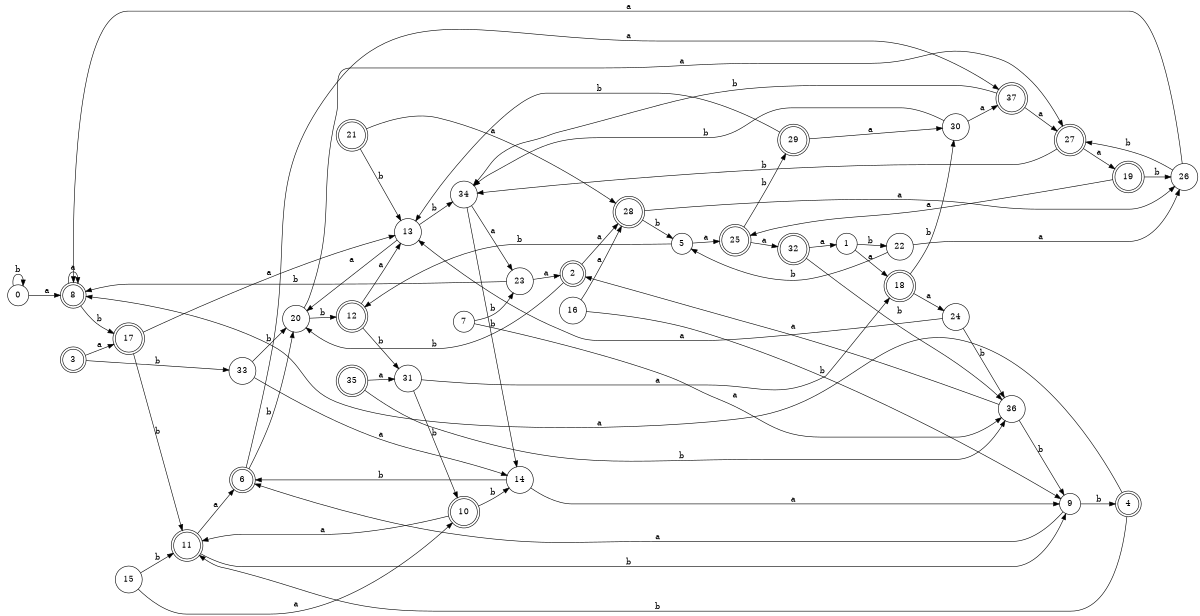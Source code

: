digraph n31_3 {
__start0 [label="" shape="none"];

rankdir=LR;
size="8,5";

s0 [style="filled", color="black", fillcolor="white" shape="circle", label="0"];
s1 [style="filled", color="black", fillcolor="white" shape="circle", label="1"];
s2 [style="rounded,filled", color="black", fillcolor="white" shape="doublecircle", label="2"];
s3 [style="rounded,filled", color="black", fillcolor="white" shape="doublecircle", label="3"];
s4 [style="rounded,filled", color="black", fillcolor="white" shape="doublecircle", label="4"];
s5 [style="filled", color="black", fillcolor="white" shape="circle", label="5"];
s6 [style="rounded,filled", color="black", fillcolor="white" shape="doublecircle", label="6"];
s7 [style="filled", color="black", fillcolor="white" shape="circle", label="7"];
s8 [style="rounded,filled", color="black", fillcolor="white" shape="doublecircle", label="8"];
s9 [style="filled", color="black", fillcolor="white" shape="circle", label="9"];
s10 [style="rounded,filled", color="black", fillcolor="white" shape="doublecircle", label="10"];
s11 [style="rounded,filled", color="black", fillcolor="white" shape="doublecircle", label="11"];
s12 [style="rounded,filled", color="black", fillcolor="white" shape="doublecircle", label="12"];
s13 [style="filled", color="black", fillcolor="white" shape="circle", label="13"];
s14 [style="filled", color="black", fillcolor="white" shape="circle", label="14"];
s15 [style="filled", color="black", fillcolor="white" shape="circle", label="15"];
s16 [style="filled", color="black", fillcolor="white" shape="circle", label="16"];
s17 [style="rounded,filled", color="black", fillcolor="white" shape="doublecircle", label="17"];
s18 [style="rounded,filled", color="black", fillcolor="white" shape="doublecircle", label="18"];
s19 [style="rounded,filled", color="black", fillcolor="white" shape="doublecircle", label="19"];
s20 [style="filled", color="black", fillcolor="white" shape="circle", label="20"];
s21 [style="rounded,filled", color="black", fillcolor="white" shape="doublecircle", label="21"];
s22 [style="filled", color="black", fillcolor="white" shape="circle", label="22"];
s23 [style="filled", color="black", fillcolor="white" shape="circle", label="23"];
s24 [style="filled", color="black", fillcolor="white" shape="circle", label="24"];
s25 [style="rounded,filled", color="black", fillcolor="white" shape="doublecircle", label="25"];
s26 [style="filled", color="black", fillcolor="white" shape="circle", label="26"];
s27 [style="rounded,filled", color="black", fillcolor="white" shape="doublecircle", label="27"];
s28 [style="rounded,filled", color="black", fillcolor="white" shape="doublecircle", label="28"];
s29 [style="rounded,filled", color="black", fillcolor="white" shape="doublecircle", label="29"];
s30 [style="filled", color="black", fillcolor="white" shape="circle", label="30"];
s31 [style="filled", color="black", fillcolor="white" shape="circle", label="31"];
s32 [style="rounded,filled", color="black", fillcolor="white" shape="doublecircle", label="32"];
s33 [style="filled", color="black", fillcolor="white" shape="circle", label="33"];
s34 [style="filled", color="black", fillcolor="white" shape="circle", label="34"];
s35 [style="rounded,filled", color="black", fillcolor="white" shape="doublecircle", label="35"];
s36 [style="filled", color="black", fillcolor="white" shape="circle", label="36"];
s37 [style="rounded,filled", color="black", fillcolor="white" shape="doublecircle", label="37"];
s0 -> s8 [label="a"];
s0 -> s0 [label="b"];
s1 -> s18 [label="a"];
s1 -> s22 [label="b"];
s2 -> s28 [label="a"];
s2 -> s20 [label="b"];
s3 -> s17 [label="a"];
s3 -> s33 [label="b"];
s4 -> s8 [label="a"];
s4 -> s11 [label="b"];
s5 -> s25 [label="a"];
s5 -> s12 [label="b"];
s6 -> s37 [label="a"];
s6 -> s20 [label="b"];
s7 -> s36 [label="a"];
s7 -> s23 [label="b"];
s8 -> s8 [label="a"];
s8 -> s17 [label="b"];
s9 -> s6 [label="a"];
s9 -> s4 [label="b"];
s10 -> s11 [label="a"];
s10 -> s14 [label="b"];
s11 -> s6 [label="a"];
s11 -> s9 [label="b"];
s12 -> s13 [label="a"];
s12 -> s31 [label="b"];
s13 -> s20 [label="a"];
s13 -> s34 [label="b"];
s14 -> s9 [label="a"];
s14 -> s6 [label="b"];
s15 -> s10 [label="a"];
s15 -> s11 [label="b"];
s16 -> s28 [label="a"];
s16 -> s9 [label="b"];
s17 -> s13 [label="a"];
s17 -> s11 [label="b"];
s18 -> s24 [label="a"];
s18 -> s30 [label="b"];
s19 -> s25 [label="a"];
s19 -> s26 [label="b"];
s20 -> s27 [label="a"];
s20 -> s12 [label="b"];
s21 -> s28 [label="a"];
s21 -> s13 [label="b"];
s22 -> s26 [label="a"];
s22 -> s5 [label="b"];
s23 -> s2 [label="a"];
s23 -> s8 [label="b"];
s24 -> s13 [label="a"];
s24 -> s36 [label="b"];
s25 -> s32 [label="a"];
s25 -> s29 [label="b"];
s26 -> s8 [label="a"];
s26 -> s27 [label="b"];
s27 -> s19 [label="a"];
s27 -> s34 [label="b"];
s28 -> s26 [label="a"];
s28 -> s5 [label="b"];
s29 -> s30 [label="a"];
s29 -> s13 [label="b"];
s30 -> s37 [label="a"];
s30 -> s34 [label="b"];
s31 -> s18 [label="a"];
s31 -> s10 [label="b"];
s32 -> s1 [label="a"];
s32 -> s36 [label="b"];
s33 -> s14 [label="a"];
s33 -> s20 [label="b"];
s34 -> s23 [label="a"];
s34 -> s14 [label="b"];
s35 -> s31 [label="a"];
s35 -> s36 [label="b"];
s36 -> s2 [label="a"];
s36 -> s9 [label="b"];
s37 -> s27 [label="a"];
s37 -> s34 [label="b"];

}